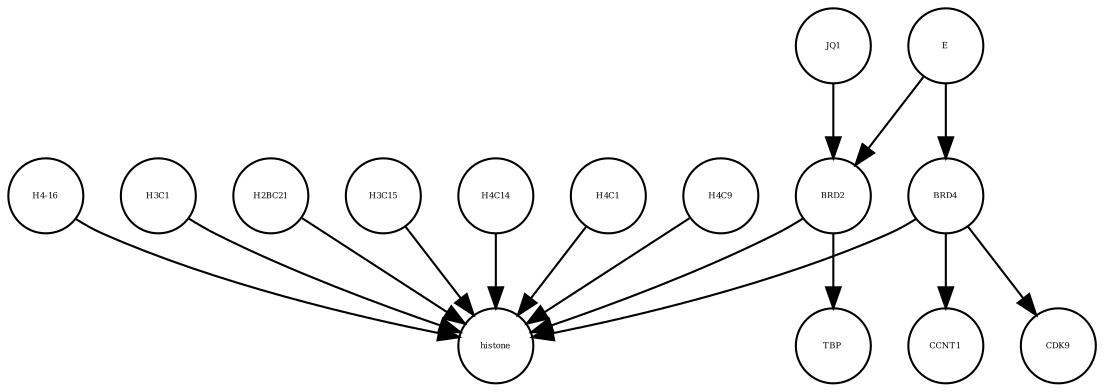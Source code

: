 strict digraph  {
BRD2 [annotation="", bipartite=0, cls=macromolecule, fontsize=4, label=BRD2, shape=circle];
H3C1 [annotation="", bipartite=0, cls=macromolecule, fontsize=4, label=H3C1, shape=circle];
E [annotation=urn_miriam_ncbiprotein_BCD58755, bipartite=0, cls=macromolecule, fontsize=4, label=E, shape=circle];
histone [annotation="", bipartite=0, cls=complex, fontsize=4, label=histone, shape=circle];
H2BC21 [annotation="", bipartite=0, cls=macromolecule, fontsize=4, label=H2BC21, shape=circle];
H3C15 [annotation="", bipartite=0, cls=macromolecule, fontsize=4, label=H3C15, shape=circle];
JQ1 [annotation="", bipartite=0, cls=macromolecule, fontsize=4, label=JQ1, shape=circle];
H4C14 [annotation="", bipartite=0, cls=macromolecule, fontsize=4, label=H4C14, shape=circle];
TBP [annotation="", bipartite=0, cls=macromolecule, fontsize=4, label=TBP, shape=circle];
H4C1 [annotation="", bipartite=0, cls=macromolecule, fontsize=4, label=H4C1, shape=circle];
BRD4 [annotation="", bipartite=0, cls=macromolecule, fontsize=4, label=BRD4, shape=circle];
CCNT1 [annotation="", bipartite=0, cls=macromolecule, fontsize=4, label=CCNT1, shape=circle];
CDK9 [annotation="", bipartite=0, cls=macromolecule, fontsize=4, label=CDK9, shape=circle];
H4C9 [annotation="", bipartite=0, cls=macromolecule, fontsize=4, label=H4C9, shape=circle];
"H4-16" [annotation="", bipartite=0, cls=macromolecule, fontsize=4, label="H4-16", shape=circle];
BRD2 -> histone  [annotation="urn_miriam_doi_10.1038%2Fnsmb.3228.|urn_miriam_doi_10.1016%2Fj.molcel.2008.01.018", interaction_type=catalysis];
BRD2 -> TBP  [annotation="urn_miriam_doi_10.1007%2Fs11010-006-9223-6", interaction_type=catalysis];
H3C1 -> histone  [annotation="", interaction_type=production];
E -> BRD4  [annotation="urn_miriam_doi_10.1038%2Fs41586-020-2286-9", interaction_type=inhibition];
E -> BRD2  [annotation="urn_miriam_doi_10.1038%2Fs41586-020-2286-9|urn_miriam_doi_10.1080%2F15592294.2018.1469891", interaction_type=inhibition];
H2BC21 -> histone  [annotation="", interaction_type=production];
H3C15 -> histone  [annotation="", interaction_type=production];
JQ1 -> BRD2  [annotation="urn_miriam_doi_10.1038%2Fs41586-020-2286-9|urn_miriam_doi_10.1080%2F15592294.2018.1469891", interaction_type=inhibition];
H4C14 -> histone  [annotation="", interaction_type=production];
H4C1 -> histone  [annotation="", interaction_type=production];
BRD4 -> CDK9  [annotation=urn_miriam_taxonomy_10090, interaction_type=catalysis];
BRD4 -> histone  [annotation="urn_miriam_doi_10.1038%2Fnsmb.3228.|urn_miriam_doi_10.1016%2Fj.molcel.2008.01.018", interaction_type=catalysis];
BRD4 -> CCNT1  [annotation="", interaction_type=catalysis];
H4C9 -> histone  [annotation="", interaction_type=production];
"H4-16" -> histone  [annotation="", interaction_type=production];
}
